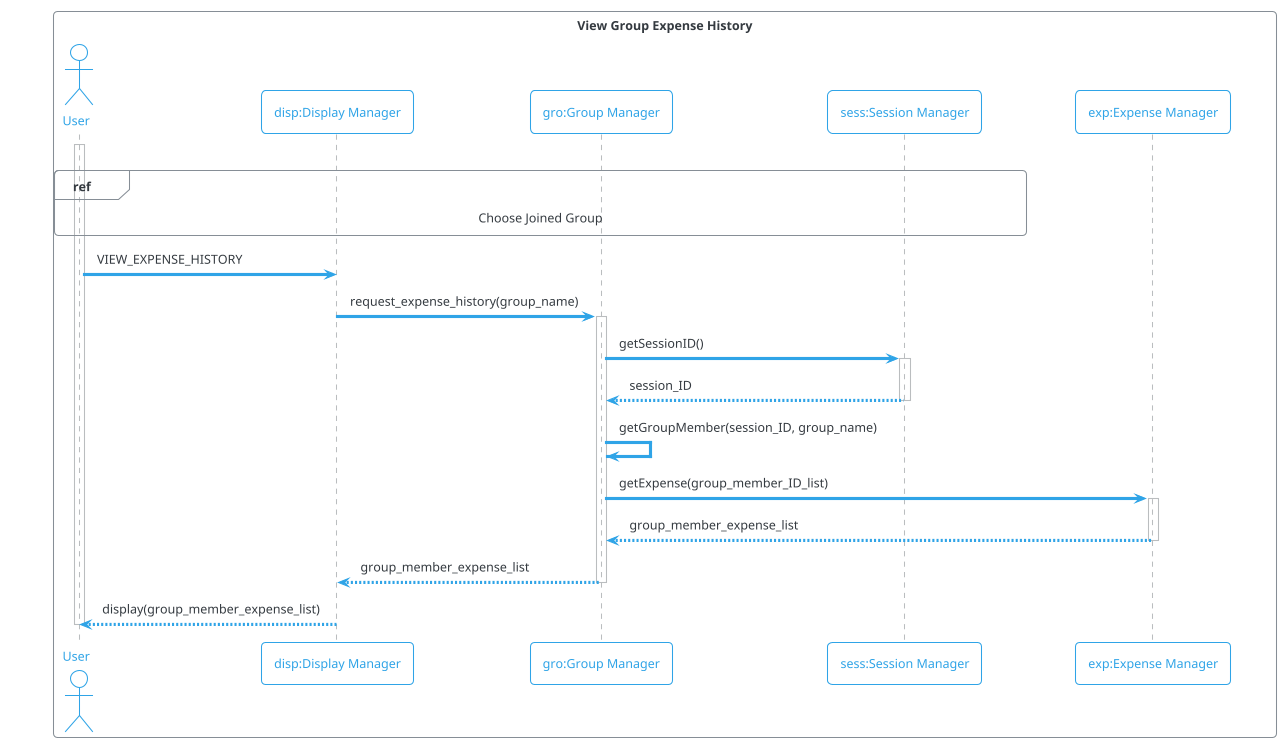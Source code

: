 @startuml
!theme cerulean-outline
box "View Group Expense History"
actor "User" as user
participant "disp:Display Manager" as disp
participant "gro:Group Manager" as gro
participant "sess:Session Manager" as sess
participant "exp:Expense Manager" as exp
end box
activate user
|||
ref over user, disp, gro, sess : Choose Joined Group
user -> disp : VIEW_EXPENSE_HISTORY
disp -> gro ++ : request_expense_history(group_name)
gro -> sess ++ : getSessionID()
sess --> gro -- : session_ID
gro -> gro : getGroupMember(session_ID, group_name)
gro -> exp ++ : getExpense(group_member_ID_list)
exp --> gro -- : group_member_expense_list
gro --> disp -- : group_member_expense_list
disp --> user -- : display(group_member_expense_list)
deactivate user
@enduml
